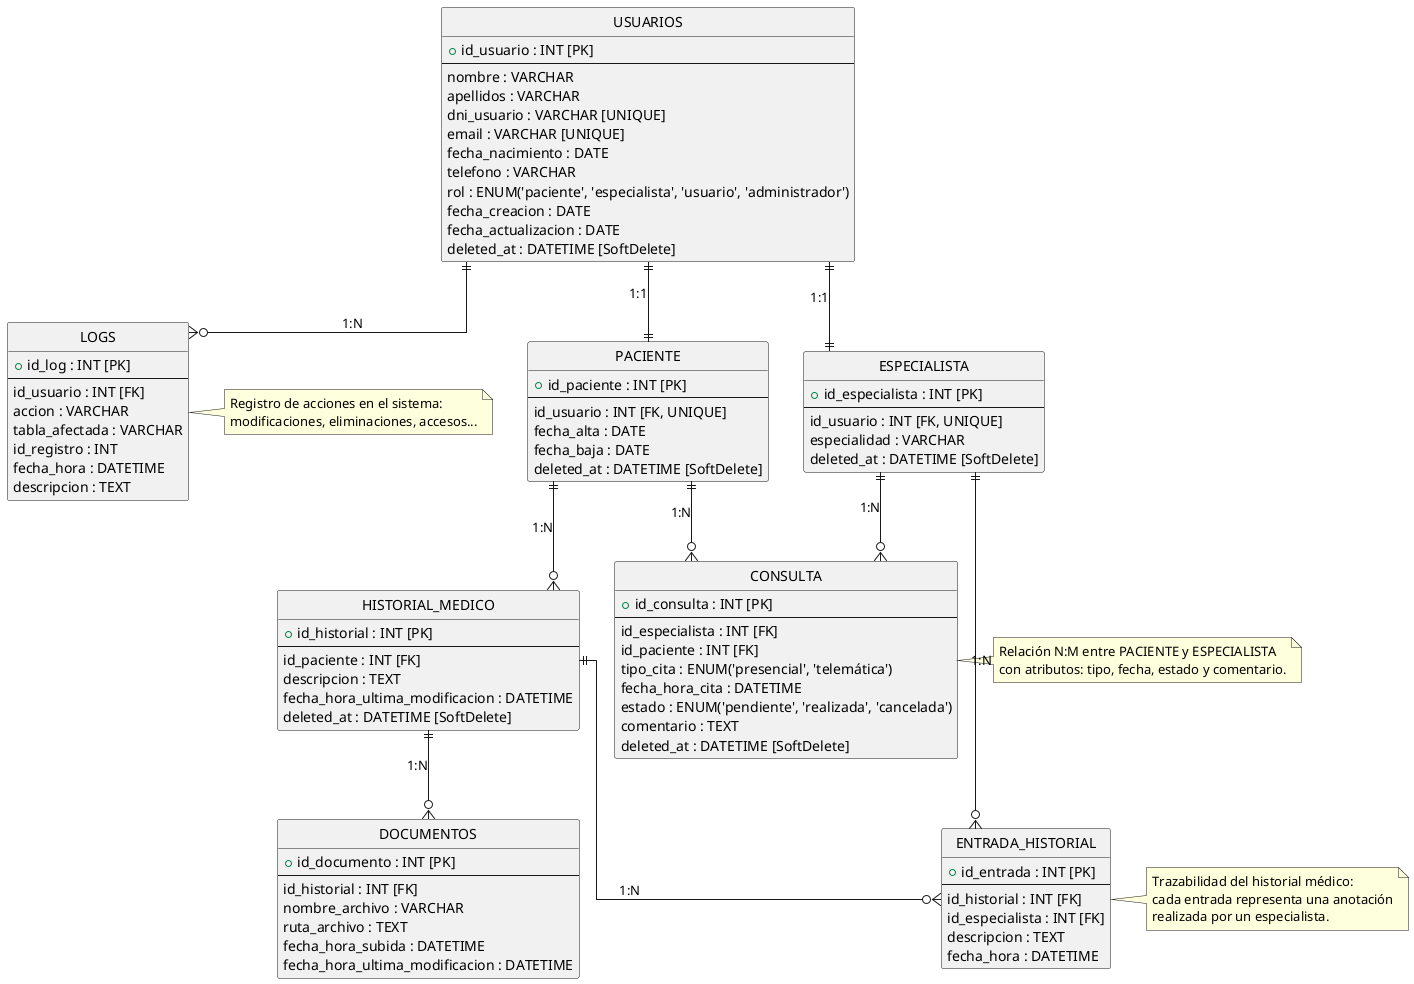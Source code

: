 @startuml ER_Consulta_Dietetica_Extendida
skinparam linetype ortho
hide circle

entity "USUARIOS" as USUARIOS {
    + id_usuario : INT [PK]
    --
    nombre : VARCHAR
    apellidos : VARCHAR
    dni_usuario : VARCHAR [UNIQUE]
    email : VARCHAR [UNIQUE]
    fecha_nacimiento : DATE
    telefono : VARCHAR
    rol : ENUM('paciente', 'especialista', 'usuario', 'administrador')
    fecha_creacion : DATE
    fecha_actualizacion : DATE
    deleted_at : DATETIME [SoftDelete]
}

entity "PACIENTE" as PACIENTE {
    + id_paciente : INT [PK]
    --
    id_usuario : INT [FK, UNIQUE]
    fecha_alta : DATE
    fecha_baja : DATE
    deleted_at : DATETIME [SoftDelete]
}

entity "ESPECIALISTA" as ESPECIALISTA {
    + id_especialista : INT [PK]
    --
    id_usuario : INT [FK, UNIQUE]
    especialidad : VARCHAR
    deleted_at : DATETIME [SoftDelete]
}

entity "HISTORIAL_MEDICO" as HISTORIAL {
    + id_historial : INT [PK]
    --
    id_paciente : INT [FK]
    descripcion : TEXT
    fecha_hora_ultima_modificacion : DATETIME
    deleted_at : DATETIME [SoftDelete]
}

entity "ENTRADA_HISTORIAL" as ENTRADA {
    + id_entrada : INT [PK]
    --
    id_historial : INT [FK]
    id_especialista : INT [FK]
    descripcion : TEXT
    fecha_hora : DATETIME
}

entity "DOCUMENTOS" as DOCUMENTOS {
    + id_documento : INT [PK]
    --
    id_historial : INT [FK]
    nombre_archivo : VARCHAR
    ruta_archivo : TEXT
    fecha_hora_subida : DATETIME
    fecha_hora_ultima_modificacion : DATETIME
}

entity "CONSULTA" as CONSULTA {
    + id_consulta : INT [PK]
    --
    id_especialista : INT [FK]
    id_paciente : INT [FK]
    tipo_cita : ENUM('presencial', 'telemática')
    fecha_hora_cita : DATETIME
    estado : ENUM('pendiente', 'realizada', 'cancelada')
    comentario : TEXT
    deleted_at : DATETIME [SoftDelete]
}

entity "LOGS" as LOGS {
    + id_log : INT [PK]
    --
    id_usuario : INT [FK]
    accion : VARCHAR
    tabla_afectada : VARCHAR
    id_registro : INT
    fecha_hora : DATETIME
    descripcion : TEXT
}

' Relaciones
USUARIOS ||--|| PACIENTE : "1:1"
USUARIOS ||--|| ESPECIALISTA : "1:1"
PACIENTE ||--o{ HISTORIAL : "1:N"
HISTORIAL ||--o{ DOCUMENTOS : "1:N"
PACIENTE ||--o{ CONSULTA : "1:N"
ESPECIALISTA ||--o{ CONSULTA : "1:N"
HISTORIAL ||--o{ ENTRADA : "1:N"
ESPECIALISTA ||--o{ ENTRADA : "1:N"
USUARIOS ||--o{ LOGS : "1:N"

note right of CONSULTA
Relación N:M entre PACIENTE y ESPECIALISTA
con atributos: tipo, fecha, estado y comentario.
end note

note right of ENTRADA
Trazabilidad del historial médico:
cada entrada representa una anotación
realizada por un especialista.
end note

note right of LOGS
Registro de acciones en el sistema:
modificaciones, eliminaciones, accesos...
end note

@enduml
